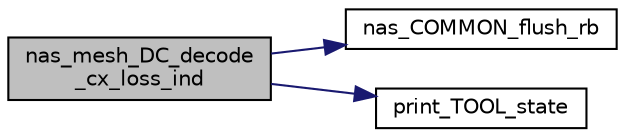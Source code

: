 digraph "nas_mesh_DC_decode_cx_loss_ind"
{
 // LATEX_PDF_SIZE
  edge [fontname="Helvetica",fontsize="10",labelfontname="Helvetica",labelfontsize="10"];
  node [fontname="Helvetica",fontsize="10",shape=record];
  rankdir="LR";
  Node1 [label="nas_mesh_DC_decode\l_cx_loss_ind",height=0.2,width=0.4,color="black", fillcolor="grey75", style="filled", fontcolor="black",tooltip=" "];
  Node1 -> Node2 [color="midnightblue",fontsize="10",style="solid",fontname="Helvetica"];
  Node2 [label="nas_COMMON_flush_rb",height=0.2,width=0.4,color="black", fillcolor="white", style="filled",URL="$group__em.html#ga802b88f19ba0e847ccb9b04f0e4d53c3",tooltip="Clear all RB's for a particular connection."];
  Node1 -> Node3 [color="midnightblue",fontsize="10",style="solid",fontname="Helvetica"];
  Node3 [label="print_TOOL_state",height=0.2,width=0.4,color="black", fillcolor="white", style="filled",URL="$group__em.html#gac9efbb65c5d1464c0ec0e9a941140c7b",tooltip=" "];
}
